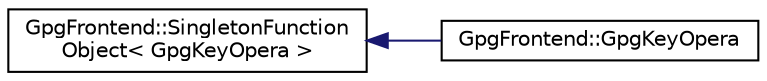 digraph "Graphical Class Hierarchy"
{
 // INTERACTIVE_SVG=YES
 // LATEX_PDF_SIZE
  edge [fontname="Helvetica",fontsize="10",labelfontname="Helvetica",labelfontsize="10"];
  node [fontname="Helvetica",fontsize="10",shape=record];
  rankdir="LR";
  Node0 [label="GpgFrontend::SingletonFunction\lObject\< GpgKeyOpera \>",height=0.2,width=0.4,color="black", fillcolor="white", style="filled",URL="$classGpgFrontend_1_1SingletonFunctionObject.html",tooltip=" "];
  Node0 -> Node1 [dir="back",color="midnightblue",fontsize="10",style="solid",fontname="Helvetica"];
  Node1 [label="GpgFrontend::GpgKeyOpera",height=0.2,width=0.4,color="black", fillcolor="white", style="filled",URL="$classGpgFrontend_1_1GpgKeyOpera.html",tooltip=" "];
}
